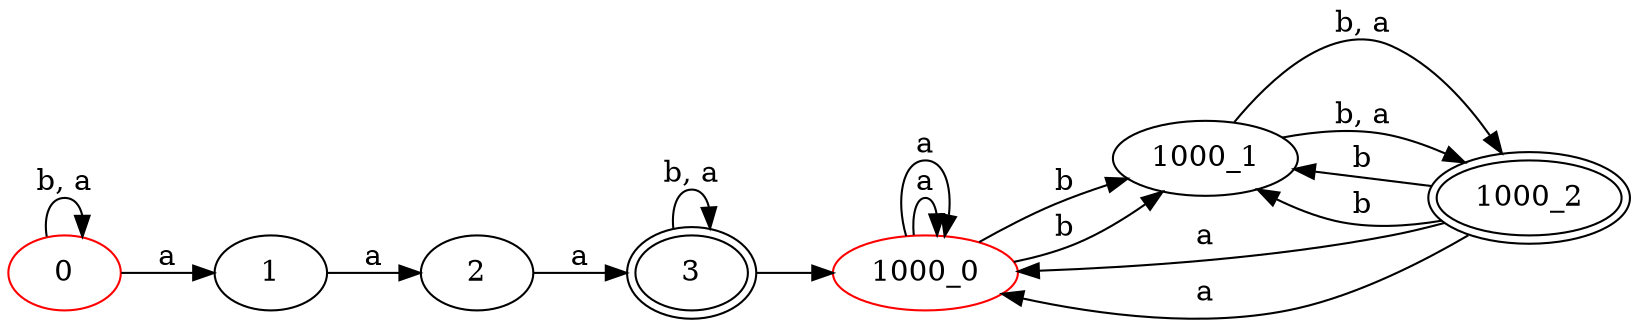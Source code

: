 digraph a {
 rankdir=LR
0[ label ="0", color=red ];
0 -> 0 [ label = "b, a" ];
0 -> 1 [ label = "a" ];
1[ label ="1",];
1 -> 2 [ label = "a" ];
2[ label ="2",];
2 -> 3 [ label = "a" ];
3[ label ="3",peripheries=2 ];
3 -> 3 [ label = "b, a" ];
3 -> 10000 [ label = "" ];
10000[ label ="1000_0", color=red ];
10000 -> 10001 [ label = "b" ];
10000 -> 10000 [ label = "a" ];
10001[ label ="1000_1",];
10001 -> 10002 [ label = "b, a" ];
10002[ label ="1000_2",peripheries=2 ];
10002 -> 10000 [ label = "a" ];
10002 -> 10001 [ label = "b" ];
10000[ label ="1000_0", color=red ];
10000 -> 10001 [ label = "b" ];
10000 -> 10000 [ label = "a" ];
10001[ label ="1000_1",];
10001 -> 10002 [ label = "b, a" ];
10002[ label ="1000_2",peripheries=2 ];
10002 -> 10000 [ label = "a" ];
10002 -> 10001 [ label = "b" ];
}
